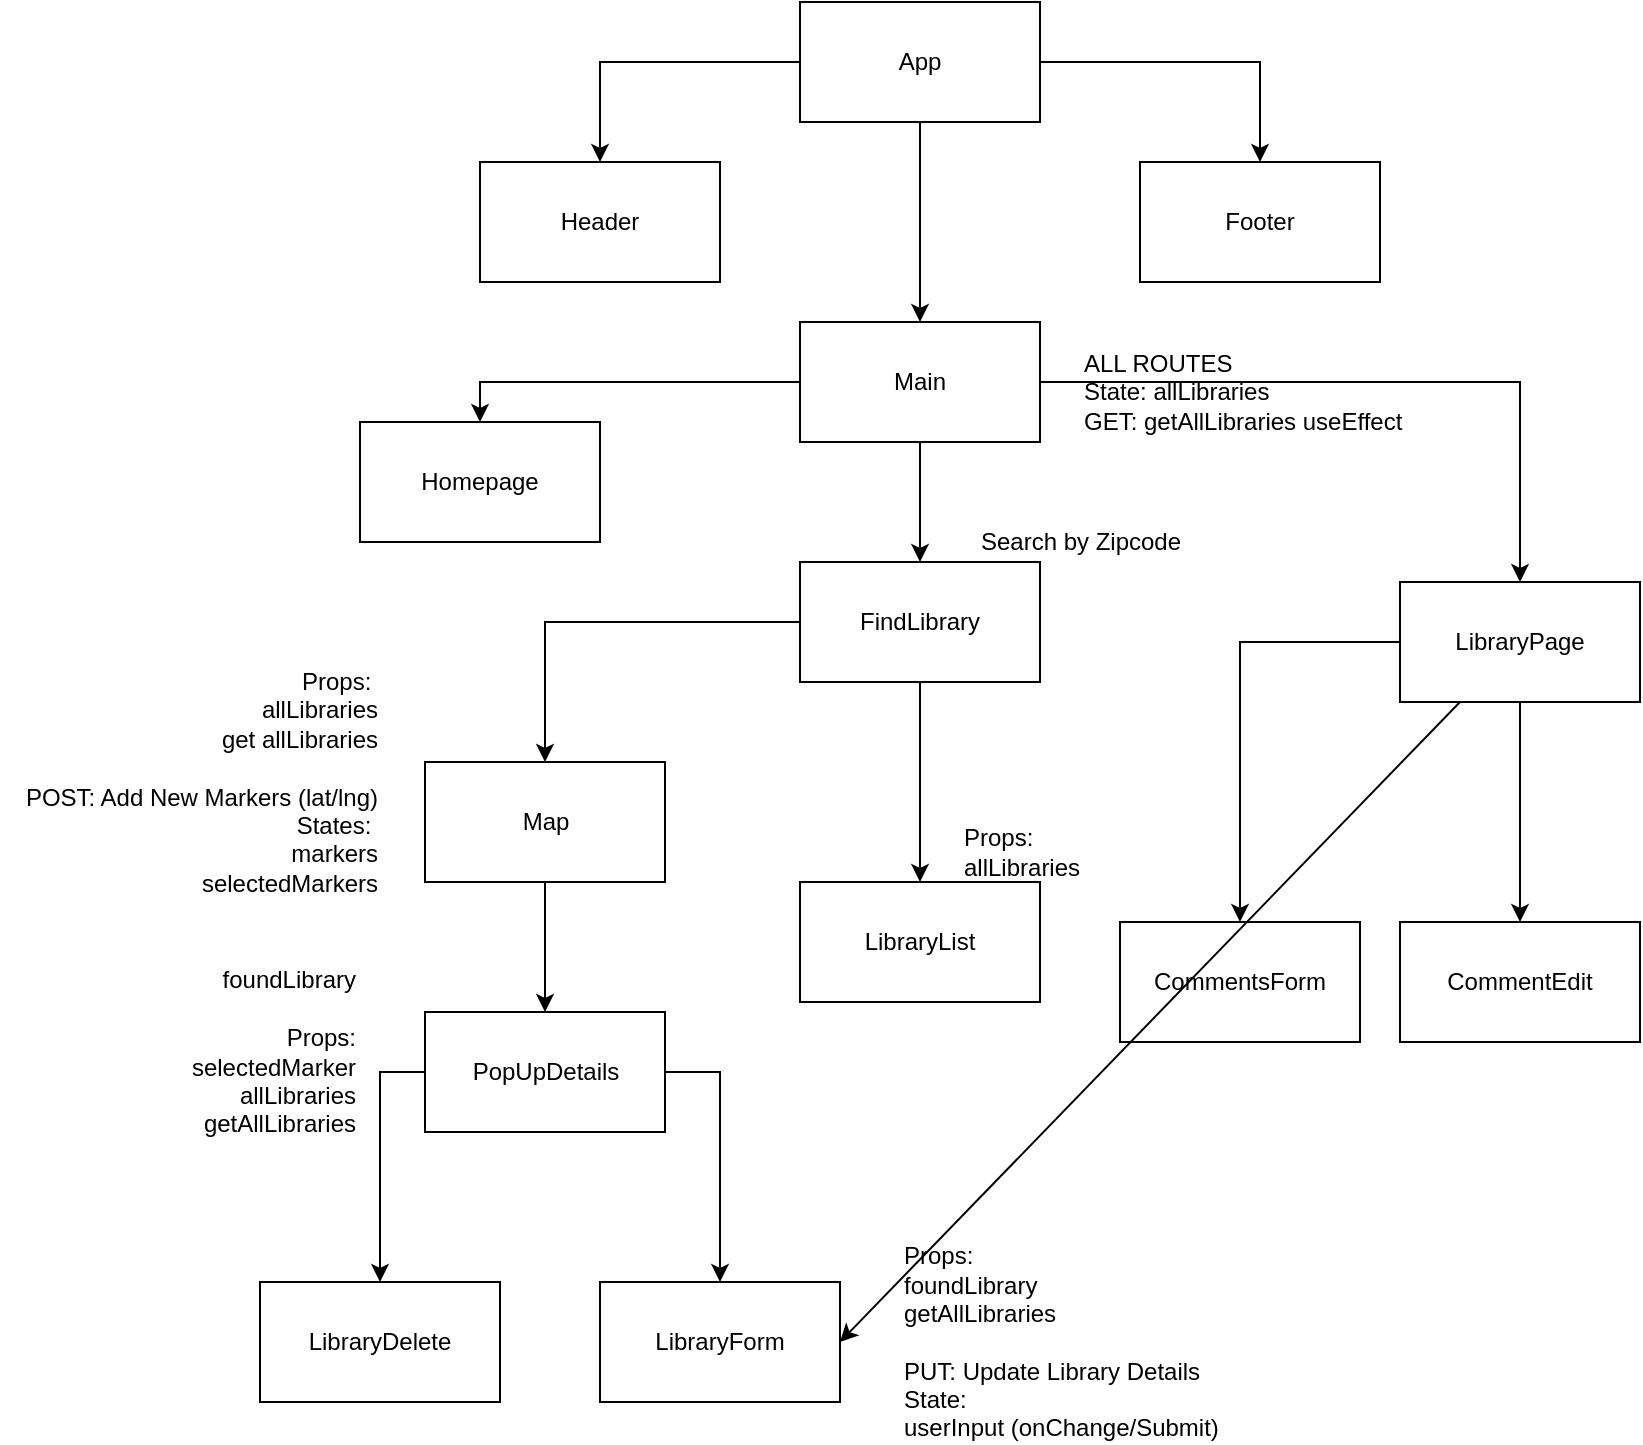 <mxfile version="13.6.2" type="device"><diagram id="HdWKcb-8YZJ79-P30v2o" name="Page-1"><mxGraphModel dx="1876" dy="491" grid="1" gridSize="10" guides="1" tooltips="1" connect="1" arrows="1" fold="1" page="1" pageScale="1" pageWidth="850" pageHeight="1100" math="0" shadow="0"><root><mxCell id="0"/><mxCell id="1" parent="0"/><mxCell id="X6bXbO6NI_cJ-Yb1LFdB-4" value="" style="edgeStyle=orthogonalEdgeStyle;rounded=0;orthogonalLoop=1;jettySize=auto;html=1;" parent="1" source="X6bXbO6NI_cJ-Yb1LFdB-1" target="X6bXbO6NI_cJ-Yb1LFdB-3" edge="1"><mxGeometry relative="1" as="geometry"/></mxCell><mxCell id="X6bXbO6NI_cJ-Yb1LFdB-6" value="" style="edgeStyle=orthogonalEdgeStyle;rounded=0;orthogonalLoop=1;jettySize=auto;html=1;" parent="1" source="X6bXbO6NI_cJ-Yb1LFdB-1" target="X6bXbO6NI_cJ-Yb1LFdB-5" edge="1"><mxGeometry relative="1" as="geometry"/></mxCell><mxCell id="X6bXbO6NI_cJ-Yb1LFdB-8" value="" style="edgeStyle=orthogonalEdgeStyle;rounded=0;orthogonalLoop=1;jettySize=auto;html=1;" parent="1" source="X6bXbO6NI_cJ-Yb1LFdB-1" target="X6bXbO6NI_cJ-Yb1LFdB-7" edge="1"><mxGeometry relative="1" as="geometry"/></mxCell><mxCell id="X6bXbO6NI_cJ-Yb1LFdB-1" value="App" style="rounded=0;whiteSpace=wrap;html=1;" parent="1" vertex="1"><mxGeometry x="240" y="230" width="120" height="60" as="geometry"/></mxCell><mxCell id="X6bXbO6NI_cJ-Yb1LFdB-3" value="Header" style="rounded=0;whiteSpace=wrap;html=1;" parent="1" vertex="1"><mxGeometry x="80" y="310" width="120" height="60" as="geometry"/></mxCell><mxCell id="X6bXbO6NI_cJ-Yb1LFdB-5" value="Footer" style="rounded=0;whiteSpace=wrap;html=1;" parent="1" vertex="1"><mxGeometry x="410" y="310" width="120" height="60" as="geometry"/></mxCell><mxCell id="X6bXbO6NI_cJ-Yb1LFdB-12" value="" style="edgeStyle=orthogonalEdgeStyle;rounded=0;orthogonalLoop=1;jettySize=auto;html=1;entryX=0.5;entryY=0;entryDx=0;entryDy=0;" parent="1" source="X6bXbO6NI_cJ-Yb1LFdB-7" target="X6bXbO6NI_cJ-Yb1LFdB-11" edge="1"><mxGeometry relative="1" as="geometry"/></mxCell><mxCell id="X6bXbO6NI_cJ-Yb1LFdB-16" value="" style="edgeStyle=orthogonalEdgeStyle;rounded=0;orthogonalLoop=1;jettySize=auto;html=1;exitX=0.5;exitY=1;exitDx=0;exitDy=0;" parent="1" source="X6bXbO6NI_cJ-Yb1LFdB-7" target="X6bXbO6NI_cJ-Yb1LFdB-15" edge="1"><mxGeometry relative="1" as="geometry"/></mxCell><mxCell id="X6bXbO6NI_cJ-Yb1LFdB-7" value="Main" style="rounded=0;whiteSpace=wrap;html=1;" parent="1" vertex="1"><mxGeometry x="240" y="390" width="120" height="60" as="geometry"/></mxCell><mxCell id="X6bXbO6NI_cJ-Yb1LFdB-11" value="Homepage" style="rounded=0;whiteSpace=wrap;html=1;" parent="1" vertex="1"><mxGeometry x="20" y="440" width="120" height="60" as="geometry"/></mxCell><mxCell id="X6bXbO6NI_cJ-Yb1LFdB-24" value="" style="edgeStyle=orthogonalEdgeStyle;rounded=0;orthogonalLoop=1;jettySize=auto;html=1;exitX=0.5;exitY=1;exitDx=0;exitDy=0;" parent="1" source="X6bXbO6NI_cJ-Yb1LFdB-15" target="X6bXbO6NI_cJ-Yb1LFdB-23" edge="1"><mxGeometry relative="1" as="geometry"/></mxCell><mxCell id="X6bXbO6NI_cJ-Yb1LFdB-27" value="" style="edgeStyle=orthogonalEdgeStyle;rounded=0;orthogonalLoop=1;jettySize=auto;html=1;entryX=0.5;entryY=0;entryDx=0;entryDy=0;" parent="1" source="X6bXbO6NI_cJ-Yb1LFdB-15" target="X6bXbO6NI_cJ-Yb1LFdB-26" edge="1"><mxGeometry relative="1" as="geometry"/></mxCell><mxCell id="X6bXbO6NI_cJ-Yb1LFdB-15" value="FindLibrary" style="rounded=0;whiteSpace=wrap;html=1;" parent="1" vertex="1"><mxGeometry x="240" y="510" width="120" height="60" as="geometry"/></mxCell><mxCell id="X6bXbO6NI_cJ-Yb1LFdB-30" value="" style="edgeStyle=orthogonalEdgeStyle;rounded=0;orthogonalLoop=1;jettySize=auto;html=1;exitX=0.5;exitY=1;exitDx=0;exitDy=0;entryX=0.5;entryY=0;entryDx=0;entryDy=0;" parent="1" source="X6bXbO6NI_cJ-Yb1LFdB-26" target="X6bXbO6NI_cJ-Yb1LFdB-18" edge="1"><mxGeometry relative="1" as="geometry"/></mxCell><mxCell id="i-Bo7hph6NvP6bYXp6eL-5" value="" style="edgeStyle=orthogonalEdgeStyle;rounded=0;orthogonalLoop=1;jettySize=auto;html=1;exitX=1;exitY=0.5;exitDx=0;exitDy=0;" parent="1" source="X6bXbO6NI_cJ-Yb1LFdB-18" target="i-Bo7hph6NvP6bYXp6eL-4" edge="1"><mxGeometry relative="1" as="geometry"/></mxCell><mxCell id="i-Bo7hph6NvP6bYXp6eL-9" value="" style="edgeStyle=orthogonalEdgeStyle;rounded=0;orthogonalLoop=1;jettySize=auto;html=1;" parent="1" source="X6bXbO6NI_cJ-Yb1LFdB-7" target="i-Bo7hph6NvP6bYXp6eL-8" edge="1"><mxGeometry relative="1" as="geometry"/></mxCell><mxCell id="X6bXbO6NI_cJ-Yb1LFdB-18" value="PopUpDetails" style="rounded=0;whiteSpace=wrap;html=1;" parent="1" vertex="1"><mxGeometry x="52.5" y="735" width="120" height="60" as="geometry"/></mxCell><mxCell id="X6bXbO6NI_cJ-Yb1LFdB-22" value="Search by Zipcode" style="text;html=1;align=center;verticalAlign=middle;resizable=0;points=[];autosize=1;" parent="1" vertex="1"><mxGeometry x="320" y="490" width="120" height="20" as="geometry"/></mxCell><mxCell id="X6bXbO6NI_cJ-Yb1LFdB-23" value="LibraryList" style="rounded=0;whiteSpace=wrap;html=1;" parent="1" vertex="1"><mxGeometry x="240" y="670" width="120" height="60" as="geometry"/></mxCell><mxCell id="X6bXbO6NI_cJ-Yb1LFdB-26" value="Map" style="rounded=0;whiteSpace=wrap;html=1;" parent="1" vertex="1"><mxGeometry x="52.5" y="610" width="120" height="60" as="geometry"/></mxCell><mxCell id="X6bXbO6NI_cJ-Yb1LFdB-28" value="foundLibrary&lt;br&gt;&lt;br&gt;Props:&lt;br&gt;selectedMarker&lt;br&gt;allLibraries&lt;br&gt;getAllLibraries" style="text;html=1;strokeColor=none;fillColor=none;align=right;verticalAlign=middle;whiteSpace=wrap;rounded=0;imageAlign=left;" parent="1" vertex="1"><mxGeometry x="-110" y="715" width="130" height="80" as="geometry"/></mxCell><mxCell id="i-Bo7hph6NvP6bYXp6eL-1" value="ALL ROUTES&lt;br&gt;State: allLibraries&amp;nbsp;&lt;br&gt;GET: getAllLibraries useEffect" style="text;html=1;align=left;verticalAlign=middle;resizable=0;points=[];autosize=1;" parent="1" vertex="1"><mxGeometry x="380" y="400" width="170" height="50" as="geometry"/></mxCell><mxCell id="i-Bo7hph6NvP6bYXp6eL-2" value="Props:&amp;nbsp;&lt;br&gt;allLibraries&lt;br&gt;get allLibraries&lt;br&gt;&lt;br&gt;POST: Add New Markers (lat/lng)&lt;br&gt;States:&amp;nbsp;&lt;br&gt;markers&lt;br&gt;selectedMarkers" style="text;html=1;align=right;verticalAlign=middle;resizable=0;points=[];autosize=1;" parent="1" vertex="1"><mxGeometry x="-160" y="560" width="190" height="120" as="geometry"/></mxCell><mxCell id="i-Bo7hph6NvP6bYXp6eL-3" value="Props:&lt;br&gt;allLibraries" style="text;html=1;align=left;verticalAlign=middle;resizable=0;points=[];autosize=1;" parent="1" vertex="1"><mxGeometry x="320" y="640" width="70" height="30" as="geometry"/></mxCell><mxCell id="i-Bo7hph6NvP6bYXp6eL-4" value="LibraryForm" style="rounded=0;whiteSpace=wrap;html=1;" parent="1" vertex="1"><mxGeometry x="140" y="870" width="120" height="60" as="geometry"/></mxCell><mxCell id="i-Bo7hph6NvP6bYXp6eL-6" value="Props:&lt;br&gt;foundLibrary&lt;br&gt;getAllLibraries&lt;br&gt;&lt;br&gt;PUT: Update Library Details&lt;br&gt;State:&lt;br&gt;userInput (onChange/Submit)" style="text;html=1;align=left;verticalAlign=middle;resizable=0;points=[];autosize=1;" parent="1" vertex="1"><mxGeometry x="290" y="850" width="170" height="100" as="geometry"/></mxCell><mxCell id="i-Bo7hph6NvP6bYXp6eL-13" value="" style="edgeStyle=orthogonalEdgeStyle;rounded=0;orthogonalLoop=1;jettySize=auto;html=1;exitX=0;exitY=0.5;exitDx=0;exitDy=0;" parent="1" source="i-Bo7hph6NvP6bYXp6eL-8" target="i-Bo7hph6NvP6bYXp6eL-12" edge="1"><mxGeometry relative="1" as="geometry"/></mxCell><mxCell id="tqYDYF3qAk8WKab-BqXz-5" value="" style="edgeStyle=orthogonalEdgeStyle;rounded=0;orthogonalLoop=1;jettySize=auto;html=1;exitX=0;exitY=0.5;exitDx=0;exitDy=0;" parent="1" source="X6bXbO6NI_cJ-Yb1LFdB-18" target="tqYDYF3qAk8WKab-BqXz-4" edge="1"><mxGeometry relative="1" as="geometry"/></mxCell><mxCell id="i-Bo7hph6NvP6bYXp6eL-8" value="LibraryPage" style="rounded=0;whiteSpace=wrap;html=1;" parent="1" vertex="1"><mxGeometry x="540" y="520" width="120" height="60" as="geometry"/></mxCell><mxCell id="tqYDYF3qAk8WKab-BqXz-3" value="" style="edgeStyle=orthogonalEdgeStyle;rounded=0;orthogonalLoop=1;jettySize=auto;html=1;exitX=0.5;exitY=1;exitDx=0;exitDy=0;" parent="1" source="i-Bo7hph6NvP6bYXp6eL-8" target="tqYDYF3qAk8WKab-BqXz-2" edge="1"><mxGeometry relative="1" as="geometry"/></mxCell><mxCell id="i-Bo7hph6NvP6bYXp6eL-12" value="CommentsForm" style="rounded=0;whiteSpace=wrap;html=1;" parent="1" vertex="1"><mxGeometry x="400" y="690" width="120" height="60" as="geometry"/></mxCell><mxCell id="tqYDYF3qAk8WKab-BqXz-2" value="CommentEdit" style="rounded=0;whiteSpace=wrap;html=1;" parent="1" vertex="1"><mxGeometry x="540" y="690" width="120" height="60" as="geometry"/></mxCell><mxCell id="tqYDYF3qAk8WKab-BqXz-4" value="LibraryDelete" style="rounded=0;whiteSpace=wrap;html=1;" parent="1" vertex="1"><mxGeometry x="-30" y="870" width="120" height="60" as="geometry"/></mxCell><mxCell id="tqYDYF3qAk8WKab-BqXz-6" value="" style="endArrow=classic;html=1;exitX=0.25;exitY=1;exitDx=0;exitDy=0;entryX=1;entryY=0.5;entryDx=0;entryDy=0;" parent="1" source="i-Bo7hph6NvP6bYXp6eL-8" target="i-Bo7hph6NvP6bYXp6eL-4" edge="1"><mxGeometry width="50" height="50" relative="1" as="geometry"><mxPoint x="470" y="760" as="sourcePoint"/><mxPoint x="520" y="710" as="targetPoint"/></mxGeometry></mxCell></root></mxGraphModel></diagram></mxfile>